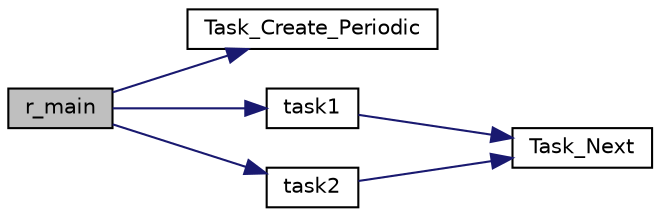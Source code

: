 digraph "r_main"
{
  edge [fontname="Helvetica",fontsize="10",labelfontname="Helvetica",labelfontsize="10"];
  node [fontname="Helvetica",fontsize="10",shape=record];
  rankdir="LR";
  Node1 [label="r_main",height=0.2,width=0.4,color="black", fillcolor="grey75", style="filled", fontcolor="black"];
  Node1 -> Node2 [color="midnightblue",fontsize="10",style="solid",fontname="Helvetica"];
  Node2 [label="Task_Create_Periodic",height=0.2,width=0.4,color="black", fillcolor="white", style="filled",URL="$os_8c.html#a369e92f3f8ffc2042e061bd2a64a0f8f"];
  Node1 -> Node3 [color="midnightblue",fontsize="10",style="solid",fontname="Helvetica"];
  Node3 [label="task1",height=0.2,width=0.4,color="black", fillcolor="white", style="filled",URL="$test015__collision_8c.html#afde07648040c326129670547738a0c86"];
  Node3 -> Node4 [color="midnightblue",fontsize="10",style="solid",fontname="Helvetica"];
  Node4 [label="Task_Next",height=0.2,width=0.4,color="black", fillcolor="white", style="filled",URL="$os_8c.html#a5a9b72d0dadaea32fec8d4ff1c0eafa4",tooltip="The calling task gives up its share of the processor voluntarily. "];
  Node1 -> Node5 [color="midnightblue",fontsize="10",style="solid",fontname="Helvetica"];
  Node5 [label="task2",height=0.2,width=0.4,color="black", fillcolor="white", style="filled",URL="$test015__collision_8c.html#afb35a54f26606b4808ac0a8d9ad55433"];
  Node5 -> Node4 [color="midnightblue",fontsize="10",style="solid",fontname="Helvetica"];
}
